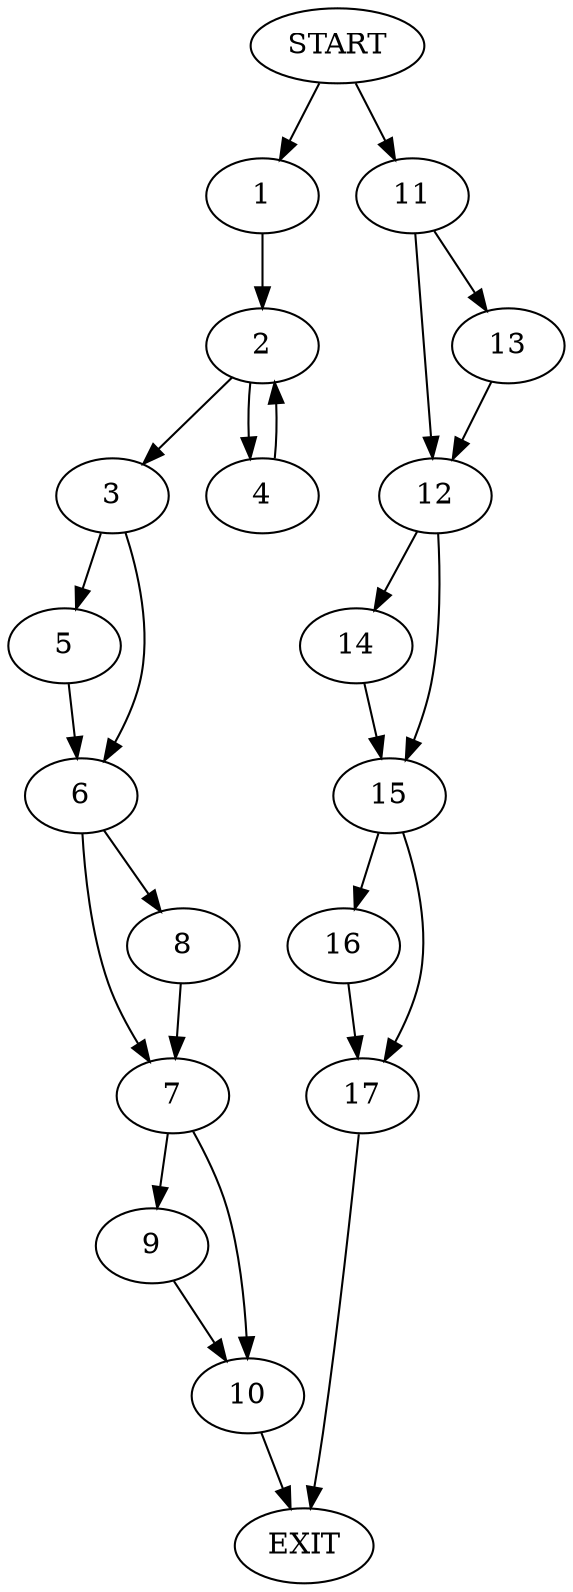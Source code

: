 digraph {
0 [label="START"]
18 [label="EXIT"]
0 -> 1
1 -> 2
2 -> 3
2 -> 4
4 -> 2
3 -> 5
3 -> 6
6 -> 7
6 -> 8
5 -> 6
8 -> 7
7 -> 9
7 -> 10
10 -> 18
9 -> 10
0 -> 11
11 -> 12
11 -> 13
13 -> 12
12 -> 14
12 -> 15
14 -> 15
15 -> 16
15 -> 17
16 -> 17
17 -> 18
}
